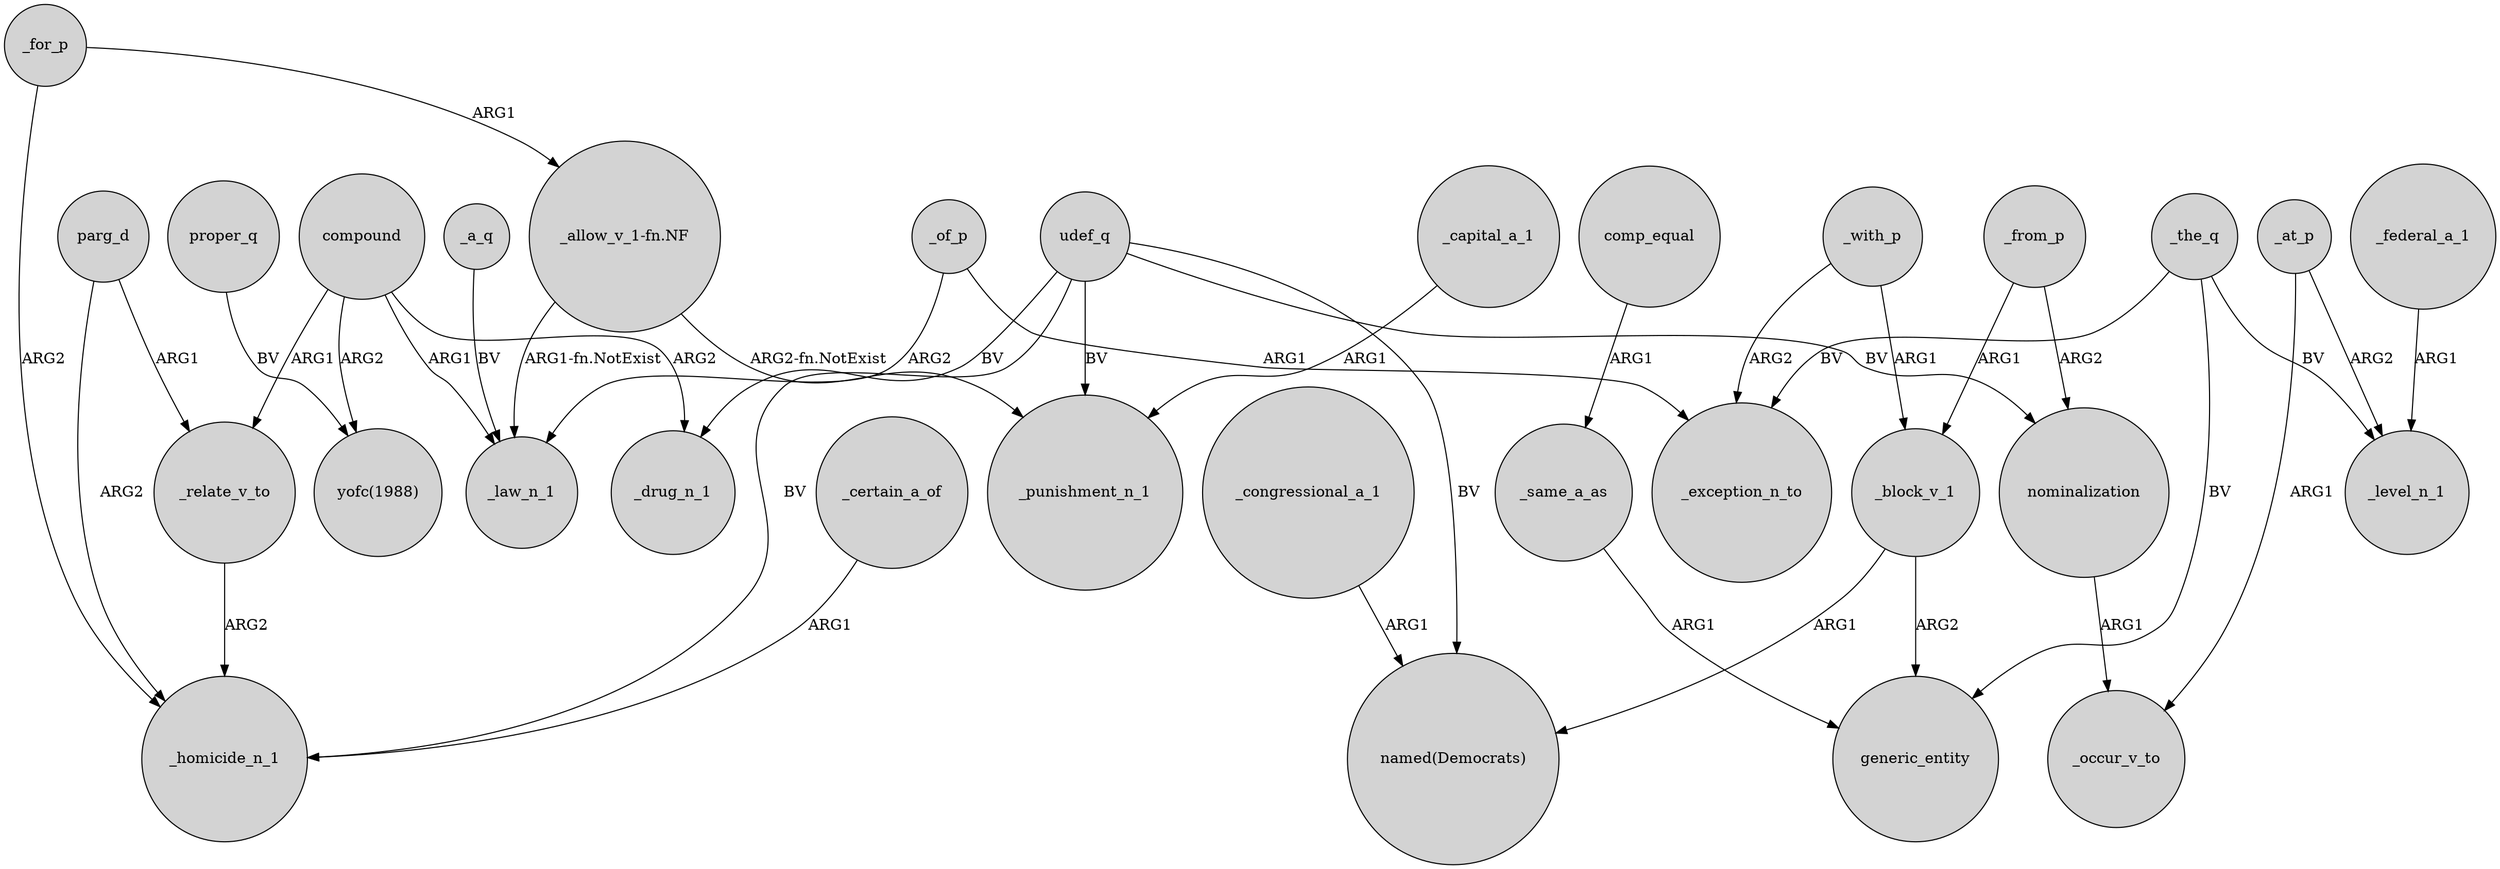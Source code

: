 digraph {
	node [shape=circle style=filled]
	_the_q -> generic_entity [label=BV]
	"_allow_v_1-fn.NF" -> _law_n_1 [label="ARG1-fn.NotExist"]
	udef_q -> _punishment_n_1 [label=BV]
	_certain_a_of -> _homicide_n_1 [label=ARG1]
	"_allow_v_1-fn.NF" -> _punishment_n_1 [label="ARG2-fn.NotExist"]
	parg_d -> _relate_v_to [label=ARG1]
	_congressional_a_1 -> "named(Democrats)" [label=ARG1]
	_for_p -> _homicide_n_1 [label=ARG2]
	udef_q -> "named(Democrats)" [label=BV]
	_of_p -> _law_n_1 [label=ARG2]
	_the_q -> _level_n_1 [label=BV]
	_block_v_1 -> generic_entity [label=ARG2]
	_same_a_as -> generic_entity [label=ARG1]
	udef_q -> _drug_n_1 [label=BV]
	_block_v_1 -> "named(Democrats)" [label=ARG1]
	_of_p -> _exception_n_to [label=ARG1]
	_the_q -> _exception_n_to [label=BV]
	_a_q -> _law_n_1 [label=BV]
	comp_equal -> _same_a_as [label=ARG1]
	proper_q -> "yofc(1988)" [label=BV]
	compound -> _drug_n_1 [label=ARG2]
	_federal_a_1 -> _level_n_1 [label=ARG1]
	udef_q -> nominalization [label=BV]
	_at_p -> _level_n_1 [label=ARG2]
	_from_p -> _block_v_1 [label=ARG1]
	_from_p -> nominalization [label=ARG2]
	_relate_v_to -> _homicide_n_1 [label=ARG2]
	parg_d -> _homicide_n_1 [label=ARG2]
	_at_p -> _occur_v_to [label=ARG1]
	compound -> _relate_v_to [label=ARG1]
	compound -> _law_n_1 [label=ARG1]
	_capital_a_1 -> _punishment_n_1 [label=ARG1]
	nominalization -> _occur_v_to [label=ARG1]
	compound -> "yofc(1988)" [label=ARG2]
	_for_p -> "_allow_v_1-fn.NF" [label=ARG1]
	_with_p -> _block_v_1 [label=ARG1]
	udef_q -> _homicide_n_1 [label=BV]
	_with_p -> _exception_n_to [label=ARG2]
}
